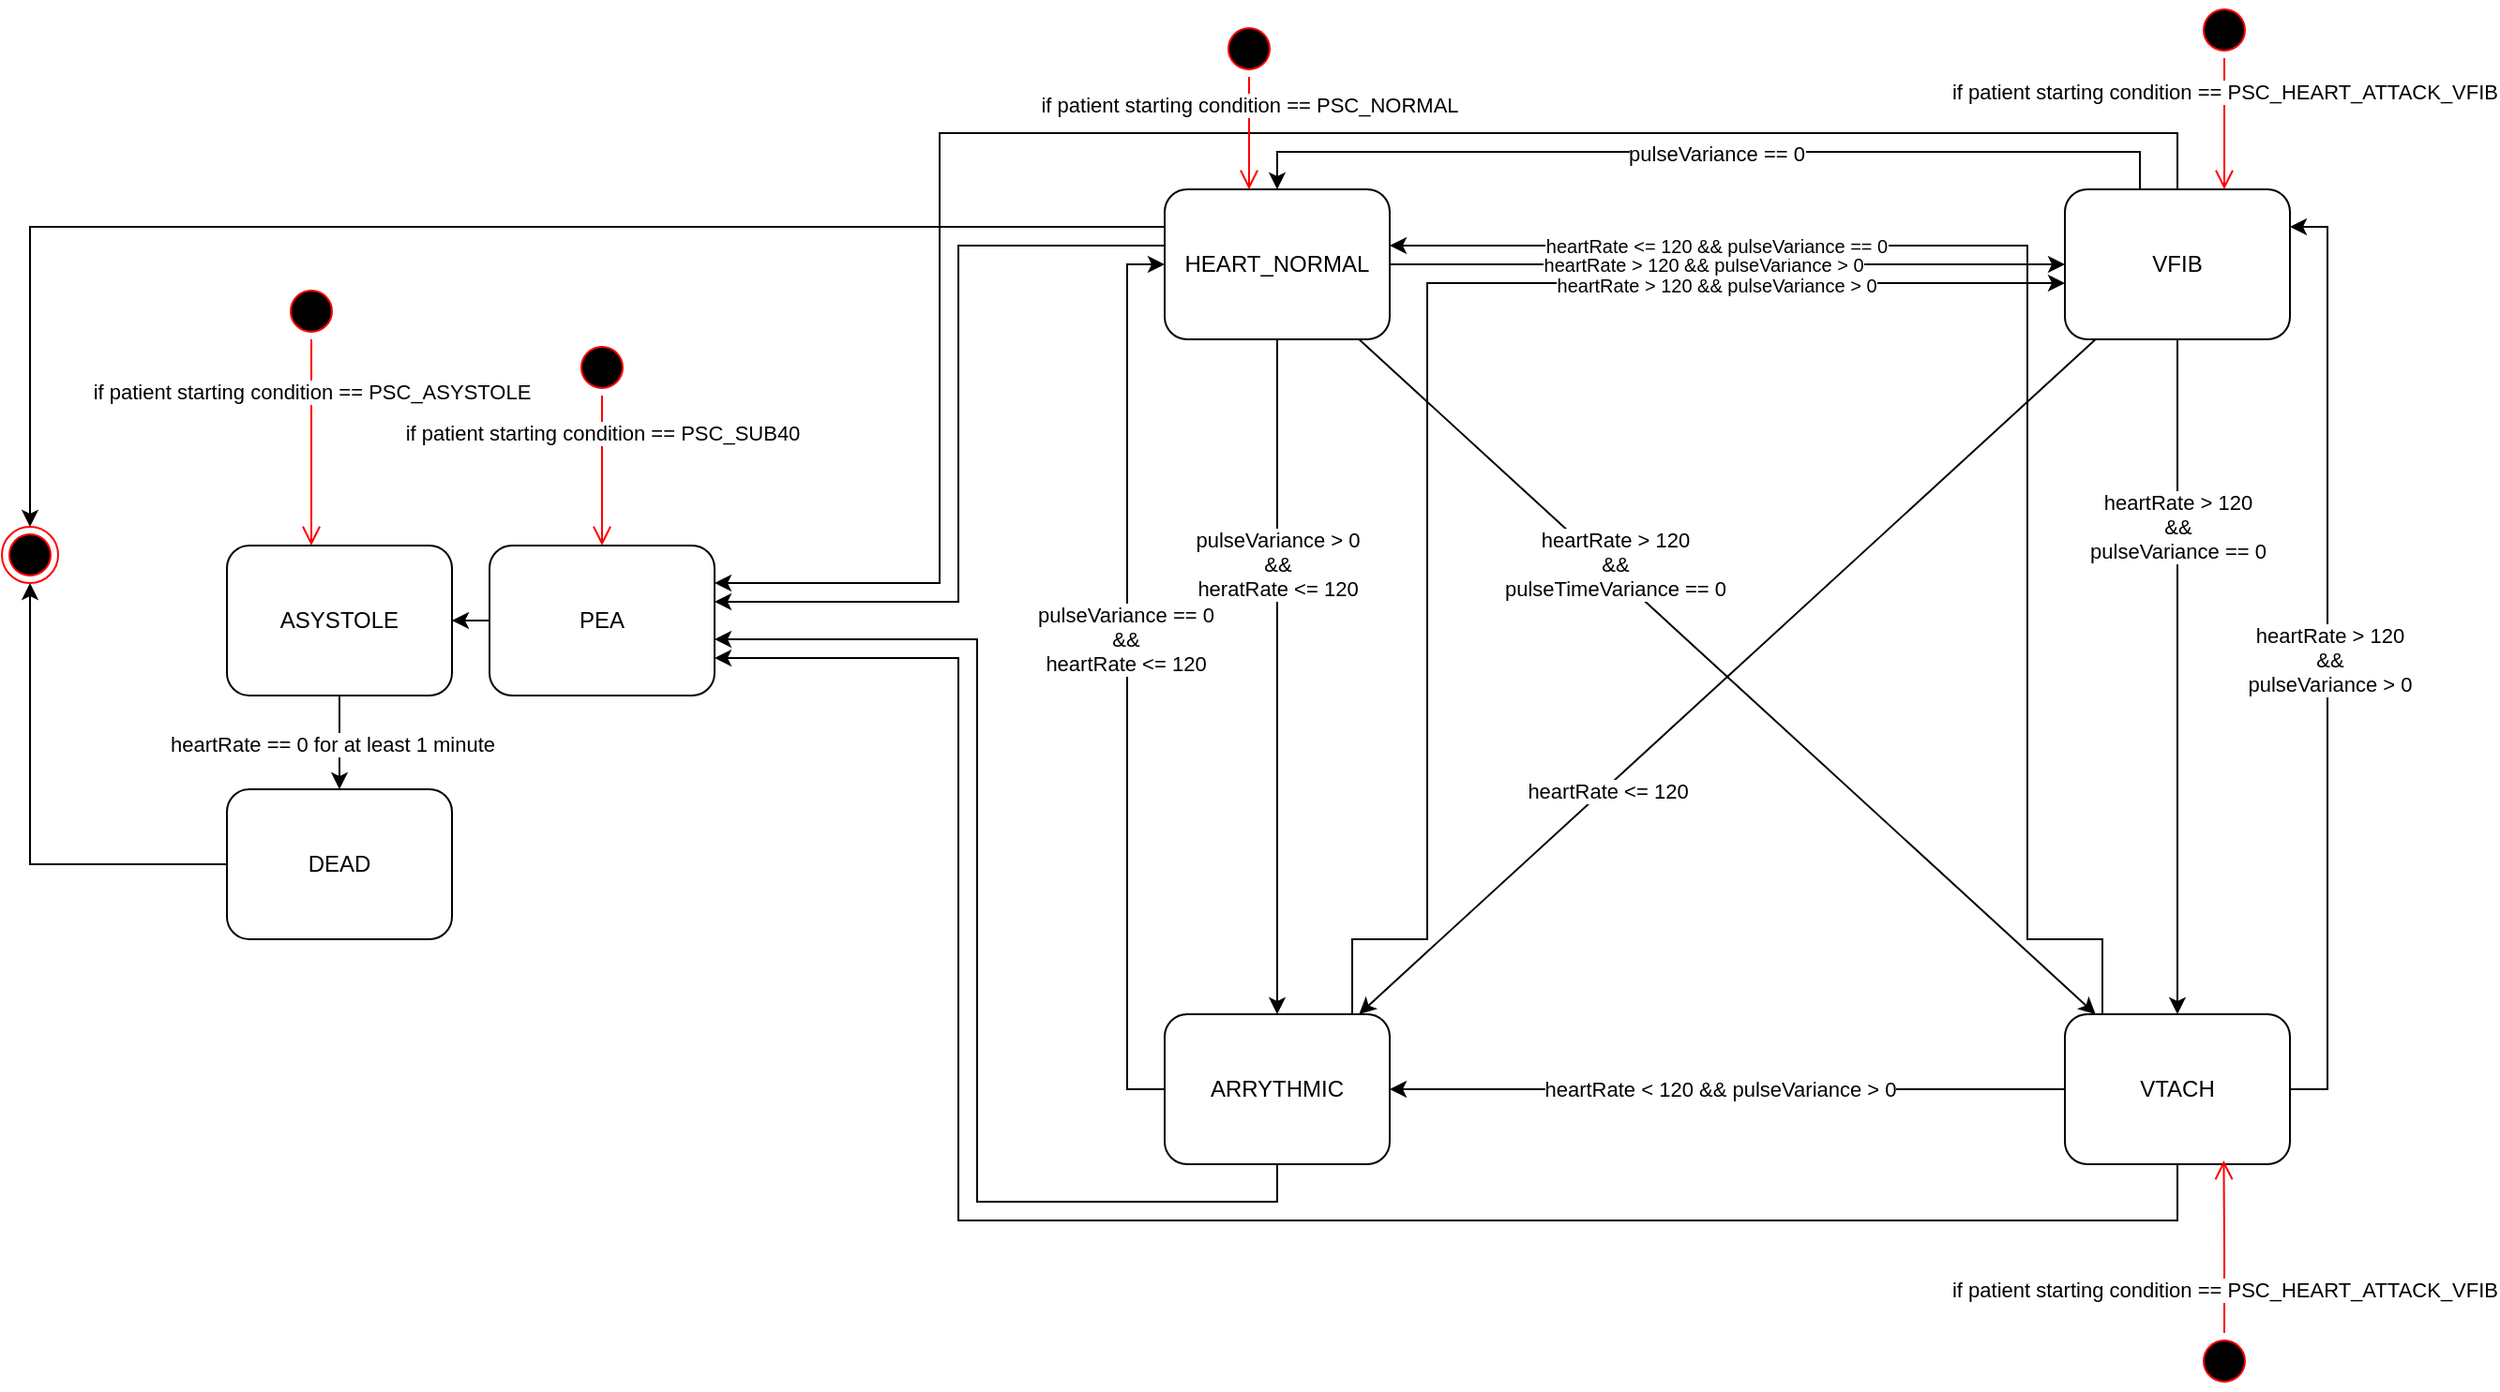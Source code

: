 <mxfile version="22.1.2" type="device">
  <diagram name="Page-1" id="D84sOATcNcl_LM2VcYr4">
    <mxGraphModel dx="2826" dy="1171" grid="1" gridSize="10" guides="1" tooltips="1" connect="1" arrows="1" fold="1" page="0" pageScale="1" pageWidth="827" pageHeight="1169" math="0" shadow="0">
      <root>
        <mxCell id="0" />
        <mxCell id="1" parent="0" />
        <mxCell id="MHIMaUfiVuvA-a7i6rDE-5" style="rounded=0;orthogonalLoop=1;jettySize=auto;html=1;" parent="1" source="MHIMaUfiVuvA-a7i6rDE-1" target="MHIMaUfiVuvA-a7i6rDE-2" edge="1">
          <mxGeometry relative="1" as="geometry" />
        </mxCell>
        <mxCell id="MHIMaUfiVuvA-a7i6rDE-24" value="pulseVariance &amp;gt; 0&lt;br&gt;&amp;amp;&amp;amp;&lt;br&gt;heratRate &amp;lt;= 120" style="edgeLabel;html=1;align=center;verticalAlign=middle;resizable=0;points=[];" parent="MHIMaUfiVuvA-a7i6rDE-5" vertex="1" connectable="0">
          <mxGeometry x="-0.402" relative="1" as="geometry">
            <mxPoint y="12" as="offset" />
          </mxGeometry>
        </mxCell>
        <mxCell id="MHIMaUfiVuvA-a7i6rDE-6" style="rounded=0;orthogonalLoop=1;jettySize=auto;html=1;" parent="1" source="MHIMaUfiVuvA-a7i6rDE-1" target="MHIMaUfiVuvA-a7i6rDE-3" edge="1">
          <mxGeometry relative="1" as="geometry" />
        </mxCell>
        <mxCell id="MHIMaUfiVuvA-a7i6rDE-9" value="heartRate &amp;gt; 120 &amp;amp;&amp;amp; pulseVariance &amp;gt; 0" style="edgeLabel;html=1;align=center;verticalAlign=middle;resizable=0;points=[];fontSize=10;" parent="MHIMaUfiVuvA-a7i6rDE-6" vertex="1" connectable="0">
          <mxGeometry x="-0.283" y="-1" relative="1" as="geometry">
            <mxPoint x="38" y="-1" as="offset" />
          </mxGeometry>
        </mxCell>
        <mxCell id="MHIMaUfiVuvA-a7i6rDE-8" style="rounded=0;orthogonalLoop=1;jettySize=auto;html=1;" parent="1" source="MHIMaUfiVuvA-a7i6rDE-1" target="MHIMaUfiVuvA-a7i6rDE-4" edge="1">
          <mxGeometry relative="1" as="geometry" />
        </mxCell>
        <mxCell id="MHIMaUfiVuvA-a7i6rDE-12" value="heartRate &amp;gt; 120&lt;br&gt;&amp;amp;&amp;amp;&lt;br&gt;pulseTimeVariance == 0" style="edgeLabel;html=1;align=center;verticalAlign=middle;resizable=0;points=[];" parent="MHIMaUfiVuvA-a7i6rDE-8" vertex="1" connectable="0">
          <mxGeometry x="-0.007" y="-1" relative="1" as="geometry">
            <mxPoint x="-58" y="-60" as="offset" />
          </mxGeometry>
        </mxCell>
        <mxCell id="582RMi1NDRiJ5rtJsimn-10" style="edgeStyle=orthogonalEdgeStyle;rounded=0;orthogonalLoop=1;jettySize=auto;html=1;" parent="1" source="MHIMaUfiVuvA-a7i6rDE-1" target="582RMi1NDRiJ5rtJsimn-2" edge="1">
          <mxGeometry relative="1" as="geometry">
            <Array as="points">
              <mxPoint x="10" y="230" />
              <mxPoint x="10" y="420" />
            </Array>
          </mxGeometry>
        </mxCell>
        <mxCell id="XdGHpdS3ZZ-KcWoP6tRT-3" style="edgeStyle=orthogonalEdgeStyle;rounded=0;orthogonalLoop=1;jettySize=auto;html=1;entryX=0.5;entryY=0;entryDx=0;entryDy=0;" edge="1" parent="1" source="MHIMaUfiVuvA-a7i6rDE-1" target="582RMi1NDRiJ5rtJsimn-40">
          <mxGeometry relative="1" as="geometry">
            <Array as="points">
              <mxPoint x="-485" y="220" />
            </Array>
          </mxGeometry>
        </mxCell>
        <mxCell id="MHIMaUfiVuvA-a7i6rDE-1" value="HEART_NORMAL" style="rounded=1;whiteSpace=wrap;html=1;" parent="1" vertex="1">
          <mxGeometry x="120" y="200" width="120" height="80" as="geometry" />
        </mxCell>
        <mxCell id="MHIMaUfiVuvA-a7i6rDE-23" style="edgeStyle=orthogonalEdgeStyle;rounded=0;orthogonalLoop=1;jettySize=auto;html=1;" parent="1" source="MHIMaUfiVuvA-a7i6rDE-2" target="MHIMaUfiVuvA-a7i6rDE-1" edge="1">
          <mxGeometry relative="1" as="geometry">
            <Array as="points">
              <mxPoint x="100" y="680" />
              <mxPoint x="100" y="240.0" />
            </Array>
          </mxGeometry>
        </mxCell>
        <mxCell id="MHIMaUfiVuvA-a7i6rDE-25" value="pulseVariance == 0&lt;br&gt;&amp;amp;&amp;amp;&lt;br&gt;heartRate &amp;lt;= 120" style="edgeLabel;html=1;align=center;verticalAlign=middle;resizable=0;points=[];" parent="MHIMaUfiVuvA-a7i6rDE-23" vertex="1" connectable="0">
          <mxGeometry x="-0.041" y="1" relative="1" as="geometry">
            <mxPoint y="-30" as="offset" />
          </mxGeometry>
        </mxCell>
        <mxCell id="MHIMaUfiVuvA-a7i6rDE-26" style="edgeStyle=orthogonalEdgeStyle;rounded=0;orthogonalLoop=1;jettySize=auto;html=1;" parent="1" source="MHIMaUfiVuvA-a7i6rDE-2" target="MHIMaUfiVuvA-a7i6rDE-3" edge="1">
          <mxGeometry relative="1" as="geometry">
            <Array as="points">
              <mxPoint x="220" y="600" />
              <mxPoint x="260" y="600" />
              <mxPoint x="260" y="250" />
            </Array>
          </mxGeometry>
        </mxCell>
        <mxCell id="MHIMaUfiVuvA-a7i6rDE-29" value="heartRate &amp;gt; 120 &amp;amp;&amp;amp; pulseVariance &amp;gt; 0" style="edgeLabel;html=1;align=center;verticalAlign=middle;resizable=0;points=[];fontSize=10;" parent="MHIMaUfiVuvA-a7i6rDE-26" vertex="1" connectable="0">
          <mxGeometry x="-0.623" y="1" relative="1" as="geometry">
            <mxPoint x="155" y="-284" as="offset" />
          </mxGeometry>
        </mxCell>
        <mxCell id="582RMi1NDRiJ5rtJsimn-14" style="edgeStyle=orthogonalEdgeStyle;rounded=0;orthogonalLoop=1;jettySize=auto;html=1;" parent="1" source="MHIMaUfiVuvA-a7i6rDE-2" target="582RMi1NDRiJ5rtJsimn-2" edge="1">
          <mxGeometry relative="1" as="geometry">
            <Array as="points">
              <mxPoint x="180" y="740" />
              <mxPoint x="20" y="740" />
              <mxPoint x="20" y="440" />
            </Array>
          </mxGeometry>
        </mxCell>
        <mxCell id="MHIMaUfiVuvA-a7i6rDE-2" value="ARRYTHMIC" style="rounded=1;whiteSpace=wrap;html=1;" parent="1" vertex="1">
          <mxGeometry x="120" y="640" width="120" height="80" as="geometry" />
        </mxCell>
        <mxCell id="MHIMaUfiVuvA-a7i6rDE-7" style="rounded=0;orthogonalLoop=1;jettySize=auto;html=1;" parent="1" source="MHIMaUfiVuvA-a7i6rDE-3" target="MHIMaUfiVuvA-a7i6rDE-4" edge="1">
          <mxGeometry relative="1" as="geometry" />
        </mxCell>
        <mxCell id="MHIMaUfiVuvA-a7i6rDE-10" value="heartRate &amp;gt; 120&lt;br&gt;&amp;amp;&amp;amp;&lt;br&gt;pulseVariance == 0" style="edgeLabel;html=1;align=center;verticalAlign=middle;resizable=0;points=[];" parent="MHIMaUfiVuvA-a7i6rDE-7" vertex="1" connectable="0">
          <mxGeometry x="-0.302" y="-2" relative="1" as="geometry">
            <mxPoint x="2" y="-26" as="offset" />
          </mxGeometry>
        </mxCell>
        <mxCell id="MHIMaUfiVuvA-a7i6rDE-11" style="edgeStyle=orthogonalEdgeStyle;rounded=0;orthogonalLoop=1;jettySize=auto;html=1;" parent="1" source="MHIMaUfiVuvA-a7i6rDE-3" target="MHIMaUfiVuvA-a7i6rDE-1" edge="1">
          <mxGeometry relative="1" as="geometry">
            <Array as="points">
              <mxPoint x="640" y="180" />
              <mxPoint x="180" y="180" />
            </Array>
          </mxGeometry>
        </mxCell>
        <mxCell id="MHIMaUfiVuvA-a7i6rDE-15" value="pulseVariance == 0" style="edgeLabel;html=1;align=center;verticalAlign=middle;resizable=0;points=[];" parent="MHIMaUfiVuvA-a7i6rDE-11" vertex="1" connectable="0">
          <mxGeometry x="-0.693" y="1" relative="1" as="geometry">
            <mxPoint x="-169" as="offset" />
          </mxGeometry>
        </mxCell>
        <mxCell id="MHIMaUfiVuvA-a7i6rDE-27" style="rounded=0;orthogonalLoop=1;jettySize=auto;html=1;" parent="1" source="MHIMaUfiVuvA-a7i6rDE-3" target="MHIMaUfiVuvA-a7i6rDE-2" edge="1">
          <mxGeometry relative="1" as="geometry" />
        </mxCell>
        <mxCell id="MHIMaUfiVuvA-a7i6rDE-32" value="heartRate &amp;lt;= 120" style="edgeLabel;html=1;align=center;verticalAlign=middle;resizable=0;points=[];" parent="MHIMaUfiVuvA-a7i6rDE-27" vertex="1" connectable="0">
          <mxGeometry x="0.33" y="1" relative="1" as="geometry">
            <mxPoint as="offset" />
          </mxGeometry>
        </mxCell>
        <mxCell id="582RMi1NDRiJ5rtJsimn-9" style="edgeStyle=orthogonalEdgeStyle;rounded=0;orthogonalLoop=1;jettySize=auto;html=1;" parent="1" source="MHIMaUfiVuvA-a7i6rDE-3" target="582RMi1NDRiJ5rtJsimn-2" edge="1">
          <mxGeometry relative="1" as="geometry">
            <Array as="points">
              <mxPoint x="660" y="170" />
              <mxPoint y="170" />
              <mxPoint y="410" />
            </Array>
          </mxGeometry>
        </mxCell>
        <mxCell id="MHIMaUfiVuvA-a7i6rDE-3" value="VFIB" style="rounded=1;whiteSpace=wrap;html=1;" parent="1" vertex="1">
          <mxGeometry x="600" y="200" width="120" height="80" as="geometry" />
        </mxCell>
        <mxCell id="MHIMaUfiVuvA-a7i6rDE-13" style="edgeStyle=orthogonalEdgeStyle;rounded=0;orthogonalLoop=1;jettySize=auto;html=1;" parent="1" source="MHIMaUfiVuvA-a7i6rDE-4" target="MHIMaUfiVuvA-a7i6rDE-1" edge="1">
          <mxGeometry relative="1" as="geometry">
            <Array as="points">
              <mxPoint x="620" y="600" />
              <mxPoint x="580" y="600" />
              <mxPoint x="580" y="230" />
            </Array>
          </mxGeometry>
        </mxCell>
        <mxCell id="MHIMaUfiVuvA-a7i6rDE-14" value="heartRate &amp;lt;= 120 &amp;amp;&amp;amp; pulseVariance == 0" style="edgeLabel;html=1;align=center;verticalAlign=middle;resizable=0;points=[];fontSize=10;" parent="MHIMaUfiVuvA-a7i6rDE-13" vertex="1" connectable="0">
          <mxGeometry x="-0.154" relative="1" as="geometry">
            <mxPoint x="-166" y="-116" as="offset" />
          </mxGeometry>
        </mxCell>
        <mxCell id="MHIMaUfiVuvA-a7i6rDE-16" style="edgeStyle=orthogonalEdgeStyle;rounded=0;orthogonalLoop=1;jettySize=auto;html=1;" parent="1" source="MHIMaUfiVuvA-a7i6rDE-4" target="MHIMaUfiVuvA-a7i6rDE-3" edge="1">
          <mxGeometry relative="1" as="geometry">
            <Array as="points">
              <mxPoint x="740" y="680" />
              <mxPoint x="740" y="220" />
            </Array>
          </mxGeometry>
        </mxCell>
        <mxCell id="MHIMaUfiVuvA-a7i6rDE-17" value="heartRate &amp;gt; 120&lt;br&gt;&amp;amp;&amp;amp;&lt;br&gt;pulseVariance &amp;gt; 0" style="edgeLabel;html=1;align=center;verticalAlign=middle;resizable=0;points=[];" parent="MHIMaUfiVuvA-a7i6rDE-16" vertex="1" connectable="0">
          <mxGeometry x="0.765" y="-1" relative="1" as="geometry">
            <mxPoint y="192" as="offset" />
          </mxGeometry>
        </mxCell>
        <mxCell id="582RMi1NDRiJ5rtJsimn-4" style="edgeStyle=orthogonalEdgeStyle;rounded=0;orthogonalLoop=1;jettySize=auto;html=1;" parent="1" source="MHIMaUfiVuvA-a7i6rDE-4" target="MHIMaUfiVuvA-a7i6rDE-2" edge="1">
          <mxGeometry relative="1" as="geometry" />
        </mxCell>
        <mxCell id="582RMi1NDRiJ5rtJsimn-5" value="heartRate &amp;lt; 120 &amp;amp;&amp;amp; pulseVariance &amp;gt; 0" style="edgeLabel;html=1;align=center;verticalAlign=middle;resizable=0;points=[];" parent="582RMi1NDRiJ5rtJsimn-4" vertex="1" connectable="0">
          <mxGeometry x="0.026" relative="1" as="geometry">
            <mxPoint as="offset" />
          </mxGeometry>
        </mxCell>
        <mxCell id="582RMi1NDRiJ5rtJsimn-13" style="edgeStyle=orthogonalEdgeStyle;rounded=0;orthogonalLoop=1;jettySize=auto;html=1;" parent="1" source="MHIMaUfiVuvA-a7i6rDE-4" target="582RMi1NDRiJ5rtJsimn-2" edge="1">
          <mxGeometry relative="1" as="geometry">
            <Array as="points">
              <mxPoint x="660" y="750" />
              <mxPoint x="10" y="750" />
              <mxPoint x="10" y="450" />
            </Array>
          </mxGeometry>
        </mxCell>
        <mxCell id="MHIMaUfiVuvA-a7i6rDE-4" value="VTACH" style="rounded=1;whiteSpace=wrap;html=1;" parent="1" vertex="1">
          <mxGeometry x="600" y="640" width="120" height="80" as="geometry" />
        </mxCell>
        <mxCell id="582RMi1NDRiJ5rtJsimn-41" value="" style="edgeStyle=orthogonalEdgeStyle;rounded=0;orthogonalLoop=1;jettySize=auto;html=1;strokeColor=default;" parent="1" source="f3FSSlBIMDNIRX-qij7S-1" target="582RMi1NDRiJ5rtJsimn-40" edge="1">
          <mxGeometry relative="1" as="geometry" />
        </mxCell>
        <mxCell id="f3FSSlBIMDNIRX-qij7S-1" value="DEAD" style="rounded=1;whiteSpace=wrap;html=1;" parent="1" vertex="1">
          <mxGeometry x="-380" y="520" width="120" height="80" as="geometry" />
        </mxCell>
        <mxCell id="582RMi1NDRiJ5rtJsimn-6" value="" style="edgeStyle=orthogonalEdgeStyle;rounded=0;orthogonalLoop=1;jettySize=auto;html=1;" parent="1" source="582RMi1NDRiJ5rtJsimn-2" target="582RMi1NDRiJ5rtJsimn-3" edge="1">
          <mxGeometry relative="1" as="geometry" />
        </mxCell>
        <mxCell id="582RMi1NDRiJ5rtJsimn-2" value="PEA" style="rounded=1;whiteSpace=wrap;html=1;" parent="1" vertex="1">
          <mxGeometry x="-240" y="390" width="120" height="80" as="geometry" />
        </mxCell>
        <mxCell id="582RMi1NDRiJ5rtJsimn-11" value="" style="edgeStyle=orthogonalEdgeStyle;rounded=0;orthogonalLoop=1;jettySize=auto;html=1;" parent="1" source="582RMi1NDRiJ5rtJsimn-3" target="f3FSSlBIMDNIRX-qij7S-1" edge="1">
          <mxGeometry relative="1" as="geometry" />
        </mxCell>
        <mxCell id="582RMi1NDRiJ5rtJsimn-12" value="heartRate == 0 for at least 1 minute" style="edgeLabel;html=1;align=center;verticalAlign=middle;resizable=0;points=[];" parent="582RMi1NDRiJ5rtJsimn-11" vertex="1" connectable="0">
          <mxGeometry x="0.018" y="-4" relative="1" as="geometry">
            <mxPoint as="offset" />
          </mxGeometry>
        </mxCell>
        <mxCell id="582RMi1NDRiJ5rtJsimn-3" value="ASYSTOLE" style="rounded=1;whiteSpace=wrap;html=1;" parent="1" vertex="1">
          <mxGeometry x="-380" y="390" width="120" height="80" as="geometry" />
        </mxCell>
        <mxCell id="582RMi1NDRiJ5rtJsimn-15" value="" style="ellipse;html=1;shape=startState;fillColor=#000000;strokeColor=#ff0000;" parent="1" vertex="1">
          <mxGeometry x="150" y="110" width="30" height="30" as="geometry" />
        </mxCell>
        <mxCell id="582RMi1NDRiJ5rtJsimn-16" value="" style="edgeStyle=orthogonalEdgeStyle;html=1;verticalAlign=bottom;endArrow=open;endSize=8;strokeColor=#ff0000;rounded=0;" parent="1" source="582RMi1NDRiJ5rtJsimn-15" edge="1">
          <mxGeometry relative="1" as="geometry">
            <mxPoint x="165" y="200" as="targetPoint" />
          </mxGeometry>
        </mxCell>
        <mxCell id="582RMi1NDRiJ5rtJsimn-17" value="if patient starting condition == PSC_NORMAL" style="edgeLabel;html=1;align=center;verticalAlign=middle;resizable=0;points=[];" parent="582RMi1NDRiJ5rtJsimn-16" vertex="1" connectable="0">
          <mxGeometry x="-0.503" relative="1" as="geometry">
            <mxPoint as="offset" />
          </mxGeometry>
        </mxCell>
        <mxCell id="582RMi1NDRiJ5rtJsimn-20" value="" style="ellipse;html=1;shape=startState;fillColor=#000000;strokeColor=#ff0000;" parent="1" vertex="1">
          <mxGeometry x="670" y="100" width="30" height="30" as="geometry" />
        </mxCell>
        <mxCell id="582RMi1NDRiJ5rtJsimn-21" value="" style="edgeStyle=orthogonalEdgeStyle;html=1;verticalAlign=bottom;endArrow=open;endSize=8;strokeColor=#ff0000;rounded=0;" parent="1" source="582RMi1NDRiJ5rtJsimn-20" edge="1">
          <mxGeometry relative="1" as="geometry">
            <mxPoint x="685" y="200" as="targetPoint" />
          </mxGeometry>
        </mxCell>
        <mxCell id="582RMi1NDRiJ5rtJsimn-22" value="if patient starting condition == PSC_HEART_ATTACK_VFIB" style="edgeLabel;html=1;align=center;verticalAlign=middle;resizable=0;points=[];" parent="582RMi1NDRiJ5rtJsimn-21" vertex="1" connectable="0">
          <mxGeometry x="-0.503" relative="1" as="geometry">
            <mxPoint as="offset" />
          </mxGeometry>
        </mxCell>
        <mxCell id="582RMi1NDRiJ5rtJsimn-24" value="" style="ellipse;html=1;shape=startState;fillColor=#000000;strokeColor=#ff0000;" parent="1" vertex="1">
          <mxGeometry x="670" y="810" width="30" height="30" as="geometry" />
        </mxCell>
        <mxCell id="582RMi1NDRiJ5rtJsimn-25" value="" style="edgeStyle=orthogonalEdgeStyle;html=1;verticalAlign=bottom;endArrow=open;endSize=8;strokeColor=#ff0000;rounded=0;entryX=0.706;entryY=0.975;entryDx=0;entryDy=0;entryPerimeter=0;" parent="1" source="582RMi1NDRiJ5rtJsimn-24" target="MHIMaUfiVuvA-a7i6rDE-4" edge="1">
          <mxGeometry relative="1" as="geometry">
            <mxPoint x="685" y="870" as="targetPoint" />
          </mxGeometry>
        </mxCell>
        <mxCell id="582RMi1NDRiJ5rtJsimn-26" value="if patient starting condition == PSC_HEART_ATTACK_VFIB" style="edgeLabel;html=1;align=center;verticalAlign=middle;resizable=0;points=[];" parent="582RMi1NDRiJ5rtJsimn-25" vertex="1" connectable="0">
          <mxGeometry x="-0.503" relative="1" as="geometry">
            <mxPoint as="offset" />
          </mxGeometry>
        </mxCell>
        <mxCell id="582RMi1NDRiJ5rtJsimn-33" value="" style="ellipse;html=1;shape=startState;fillColor=#000000;strokeColor=#ff0000;" parent="1" vertex="1">
          <mxGeometry x="-195" y="280" width="30" height="30" as="geometry" />
        </mxCell>
        <mxCell id="582RMi1NDRiJ5rtJsimn-34" value="" style="edgeStyle=orthogonalEdgeStyle;html=1;verticalAlign=bottom;endArrow=open;endSize=8;strokeColor=#ff0000;rounded=0;" parent="1" source="582RMi1NDRiJ5rtJsimn-33" target="582RMi1NDRiJ5rtJsimn-2" edge="1">
          <mxGeometry relative="1" as="geometry">
            <mxPoint x="-180" y="380" as="targetPoint" />
          </mxGeometry>
        </mxCell>
        <mxCell id="582RMi1NDRiJ5rtJsimn-35" value="if patient starting condition == PSC_SUB40" style="edgeLabel;html=1;align=center;verticalAlign=middle;resizable=0;points=[];" parent="582RMi1NDRiJ5rtJsimn-34" vertex="1" connectable="0">
          <mxGeometry x="-0.503" relative="1" as="geometry">
            <mxPoint as="offset" />
          </mxGeometry>
        </mxCell>
        <mxCell id="582RMi1NDRiJ5rtJsimn-37" value="" style="ellipse;html=1;shape=startState;fillColor=#000000;strokeColor=#ff0000;" parent="1" vertex="1">
          <mxGeometry x="-350" y="250" width="30" height="30" as="geometry" />
        </mxCell>
        <mxCell id="582RMi1NDRiJ5rtJsimn-38" value="" style="edgeStyle=orthogonalEdgeStyle;html=1;verticalAlign=bottom;endArrow=open;endSize=8;strokeColor=#ff0000;rounded=0;" parent="1" source="582RMi1NDRiJ5rtJsimn-37" edge="1">
          <mxGeometry relative="1" as="geometry">
            <mxPoint x="-335" y="390" as="targetPoint" />
          </mxGeometry>
        </mxCell>
        <mxCell id="582RMi1NDRiJ5rtJsimn-39" value="if patient starting condition == PSC_ASYSTOLE" style="edgeLabel;html=1;align=center;verticalAlign=middle;resizable=0;points=[];" parent="582RMi1NDRiJ5rtJsimn-38" vertex="1" connectable="0">
          <mxGeometry x="-0.503" relative="1" as="geometry">
            <mxPoint as="offset" />
          </mxGeometry>
        </mxCell>
        <mxCell id="582RMi1NDRiJ5rtJsimn-40" value="" style="ellipse;html=1;shape=endState;fillColor=#000000;strokeColor=#ff0000;" parent="1" vertex="1">
          <mxGeometry x="-500" y="380" width="30" height="30" as="geometry" />
        </mxCell>
      </root>
    </mxGraphModel>
  </diagram>
</mxfile>
